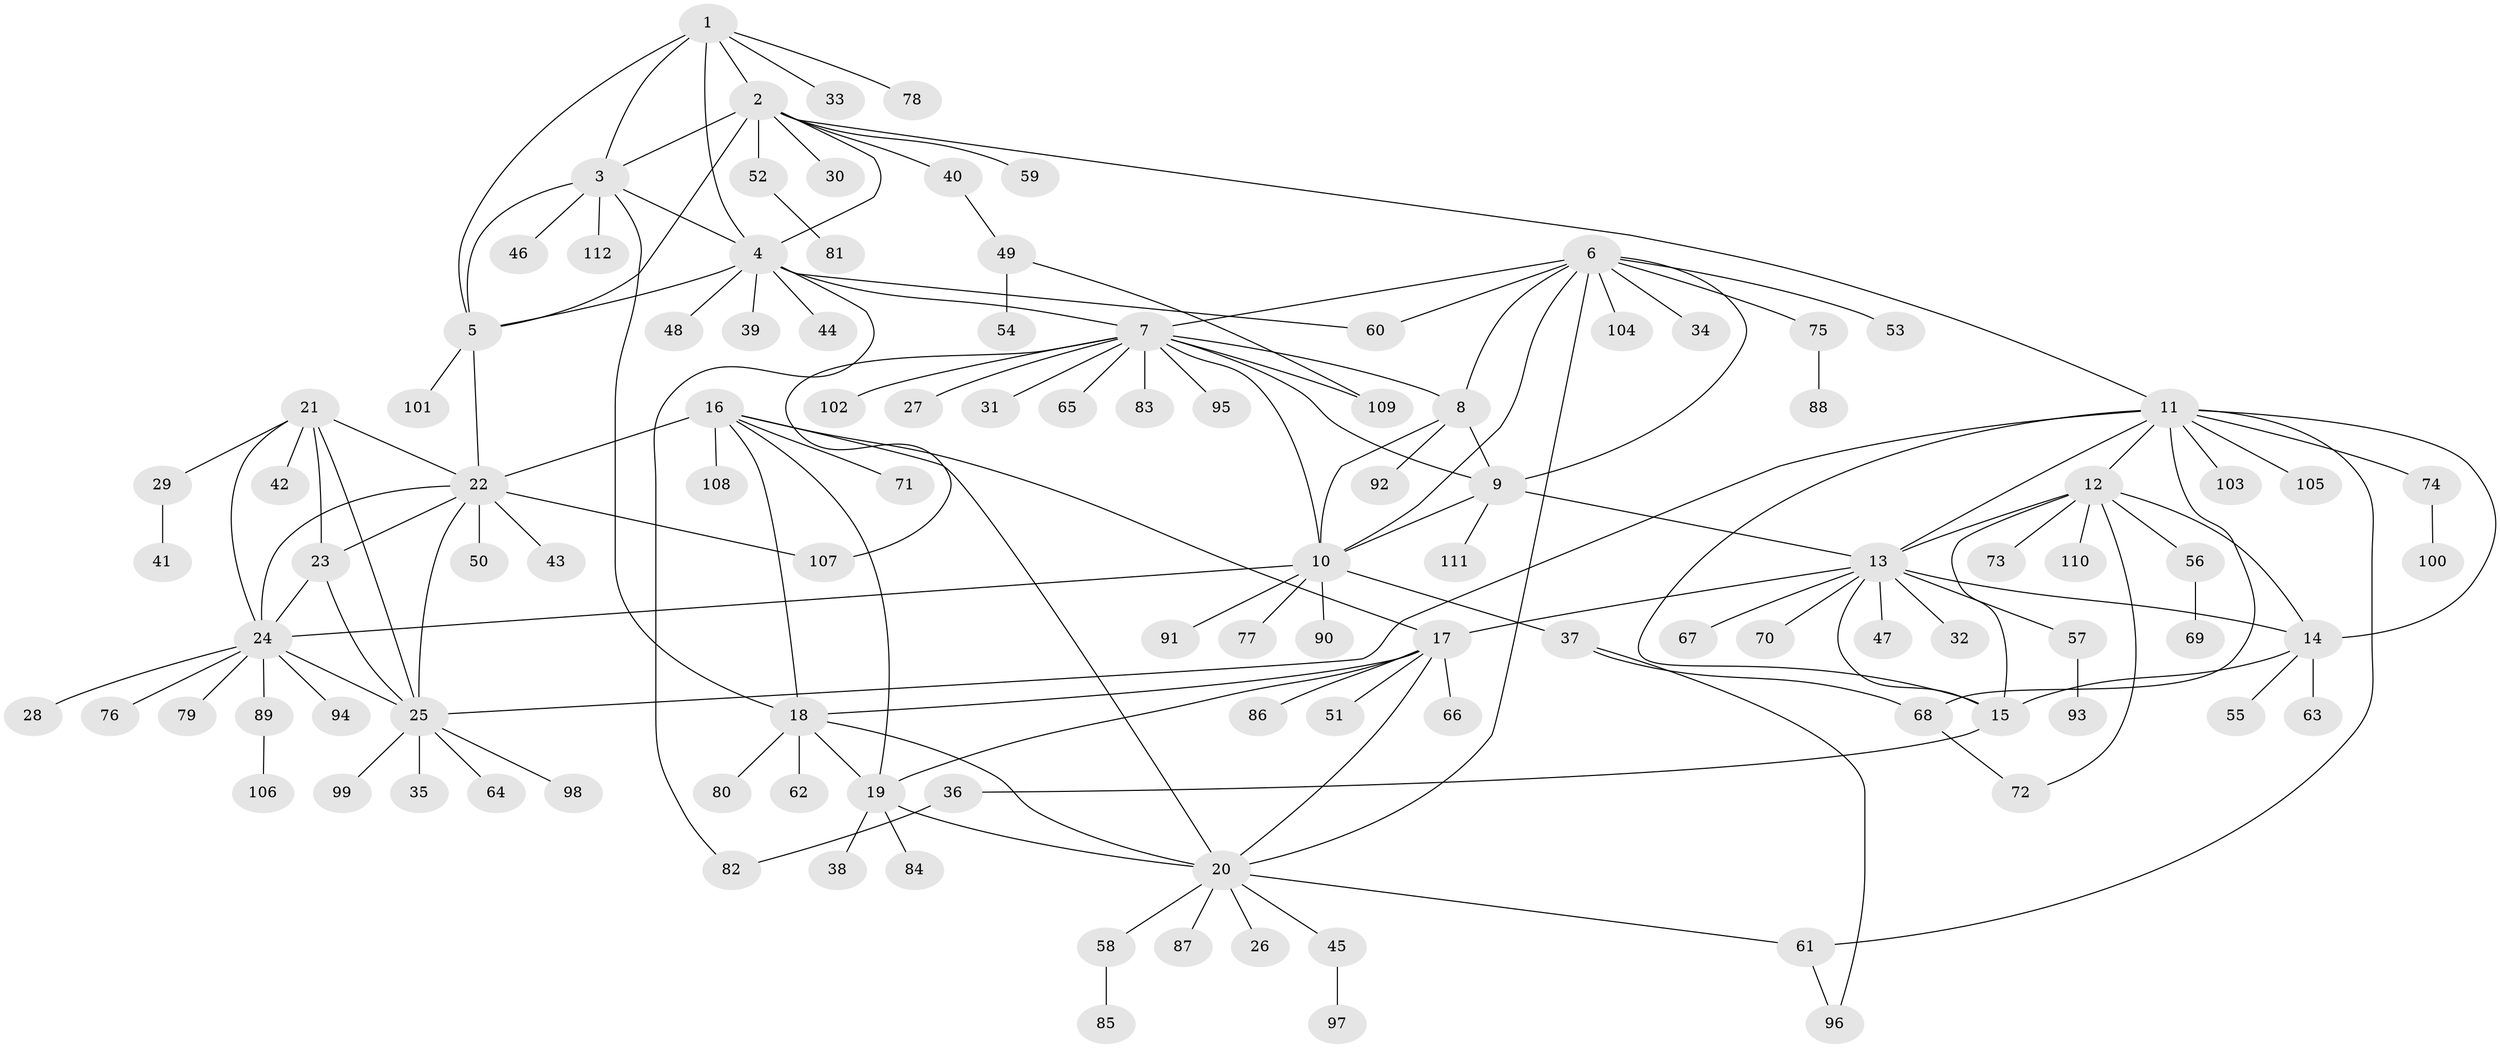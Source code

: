 // Generated by graph-tools (version 1.1) at 2025/50/03/09/25 03:50:28]
// undirected, 112 vertices, 155 edges
graph export_dot {
graph [start="1"]
  node [color=gray90,style=filled];
  1;
  2;
  3;
  4;
  5;
  6;
  7;
  8;
  9;
  10;
  11;
  12;
  13;
  14;
  15;
  16;
  17;
  18;
  19;
  20;
  21;
  22;
  23;
  24;
  25;
  26;
  27;
  28;
  29;
  30;
  31;
  32;
  33;
  34;
  35;
  36;
  37;
  38;
  39;
  40;
  41;
  42;
  43;
  44;
  45;
  46;
  47;
  48;
  49;
  50;
  51;
  52;
  53;
  54;
  55;
  56;
  57;
  58;
  59;
  60;
  61;
  62;
  63;
  64;
  65;
  66;
  67;
  68;
  69;
  70;
  71;
  72;
  73;
  74;
  75;
  76;
  77;
  78;
  79;
  80;
  81;
  82;
  83;
  84;
  85;
  86;
  87;
  88;
  89;
  90;
  91;
  92;
  93;
  94;
  95;
  96;
  97;
  98;
  99;
  100;
  101;
  102;
  103;
  104;
  105;
  106;
  107;
  108;
  109;
  110;
  111;
  112;
  1 -- 2;
  1 -- 3;
  1 -- 4;
  1 -- 5;
  1 -- 33;
  1 -- 78;
  2 -- 3;
  2 -- 4;
  2 -- 5;
  2 -- 11;
  2 -- 30;
  2 -- 40;
  2 -- 52;
  2 -- 59;
  3 -- 4;
  3 -- 5;
  3 -- 18;
  3 -- 46;
  3 -- 112;
  4 -- 5;
  4 -- 7;
  4 -- 39;
  4 -- 44;
  4 -- 48;
  4 -- 60;
  4 -- 82;
  5 -- 22;
  5 -- 101;
  6 -- 7;
  6 -- 8;
  6 -- 9;
  6 -- 10;
  6 -- 20;
  6 -- 34;
  6 -- 53;
  6 -- 60;
  6 -- 75;
  6 -- 104;
  7 -- 8;
  7 -- 9;
  7 -- 10;
  7 -- 27;
  7 -- 31;
  7 -- 65;
  7 -- 83;
  7 -- 95;
  7 -- 102;
  7 -- 107;
  7 -- 109;
  8 -- 9;
  8 -- 10;
  8 -- 92;
  9 -- 10;
  9 -- 13;
  9 -- 111;
  10 -- 24;
  10 -- 37;
  10 -- 77;
  10 -- 90;
  10 -- 91;
  11 -- 12;
  11 -- 13;
  11 -- 14;
  11 -- 15;
  11 -- 25;
  11 -- 61;
  11 -- 68;
  11 -- 74;
  11 -- 103;
  11 -- 105;
  12 -- 13;
  12 -- 14;
  12 -- 15;
  12 -- 56;
  12 -- 72;
  12 -- 73;
  12 -- 110;
  13 -- 14;
  13 -- 15;
  13 -- 17;
  13 -- 32;
  13 -- 47;
  13 -- 57;
  13 -- 67;
  13 -- 70;
  14 -- 15;
  14 -- 55;
  14 -- 63;
  15 -- 36;
  16 -- 17;
  16 -- 18;
  16 -- 19;
  16 -- 20;
  16 -- 22;
  16 -- 71;
  16 -- 108;
  17 -- 18;
  17 -- 19;
  17 -- 20;
  17 -- 51;
  17 -- 66;
  17 -- 86;
  18 -- 19;
  18 -- 20;
  18 -- 62;
  18 -- 80;
  19 -- 20;
  19 -- 38;
  19 -- 84;
  20 -- 26;
  20 -- 45;
  20 -- 58;
  20 -- 61;
  20 -- 87;
  21 -- 22;
  21 -- 23;
  21 -- 24;
  21 -- 25;
  21 -- 29;
  21 -- 42;
  22 -- 23;
  22 -- 24;
  22 -- 25;
  22 -- 43;
  22 -- 50;
  22 -- 107;
  23 -- 24;
  23 -- 25;
  24 -- 25;
  24 -- 28;
  24 -- 76;
  24 -- 79;
  24 -- 89;
  24 -- 94;
  25 -- 35;
  25 -- 64;
  25 -- 98;
  25 -- 99;
  29 -- 41;
  36 -- 82;
  37 -- 68;
  37 -- 96;
  40 -- 49;
  45 -- 97;
  49 -- 54;
  49 -- 109;
  52 -- 81;
  56 -- 69;
  57 -- 93;
  58 -- 85;
  61 -- 96;
  68 -- 72;
  74 -- 100;
  75 -- 88;
  89 -- 106;
}
